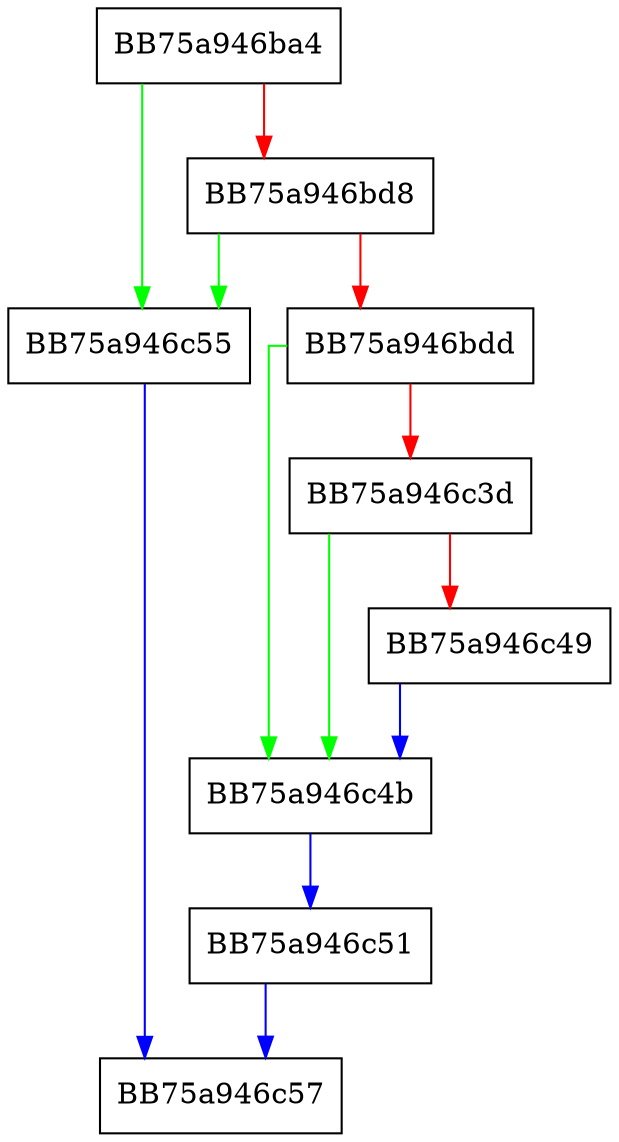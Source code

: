 digraph commit_cfi_models {
  node [shape="box"];
  graph [splines=ortho];
  BB75a946ba4 -> BB75a946c55 [color="green"];
  BB75a946ba4 -> BB75a946bd8 [color="red"];
  BB75a946bd8 -> BB75a946c55 [color="green"];
  BB75a946bd8 -> BB75a946bdd [color="red"];
  BB75a946bdd -> BB75a946c4b [color="green"];
  BB75a946bdd -> BB75a946c3d [color="red"];
  BB75a946c3d -> BB75a946c4b [color="green"];
  BB75a946c3d -> BB75a946c49 [color="red"];
  BB75a946c49 -> BB75a946c4b [color="blue"];
  BB75a946c4b -> BB75a946c51 [color="blue"];
  BB75a946c51 -> BB75a946c57 [color="blue"];
  BB75a946c55 -> BB75a946c57 [color="blue"];
}